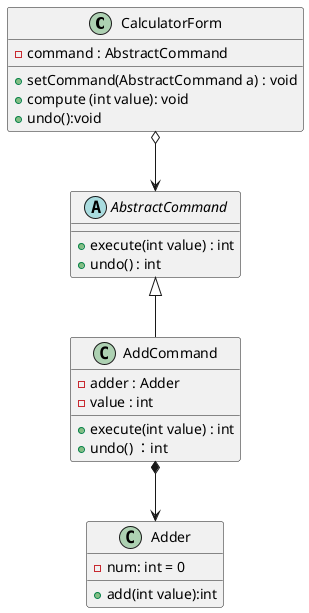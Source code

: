 @startuml
'https://plantuml.com/class-diagram

class CalculatorForm{
- command : AbstractCommand
+ setCommand(AbstractCommand a) : void
+ compute (int value): void
+ undo():void
}

abstract class AbstractCommand{
+ execute(int value) : int
+ undo() : int
}

CalculatorForm o--> AbstractCommand

class AddCommand extends AbstractCommand{
-adder : Adder
-value : int
+ execute(int value) : int
+ undo() ：int
}

class Adder {
-num: int = 0
+ add(int value):int
}

AddCommand *--> Adder



@enduml